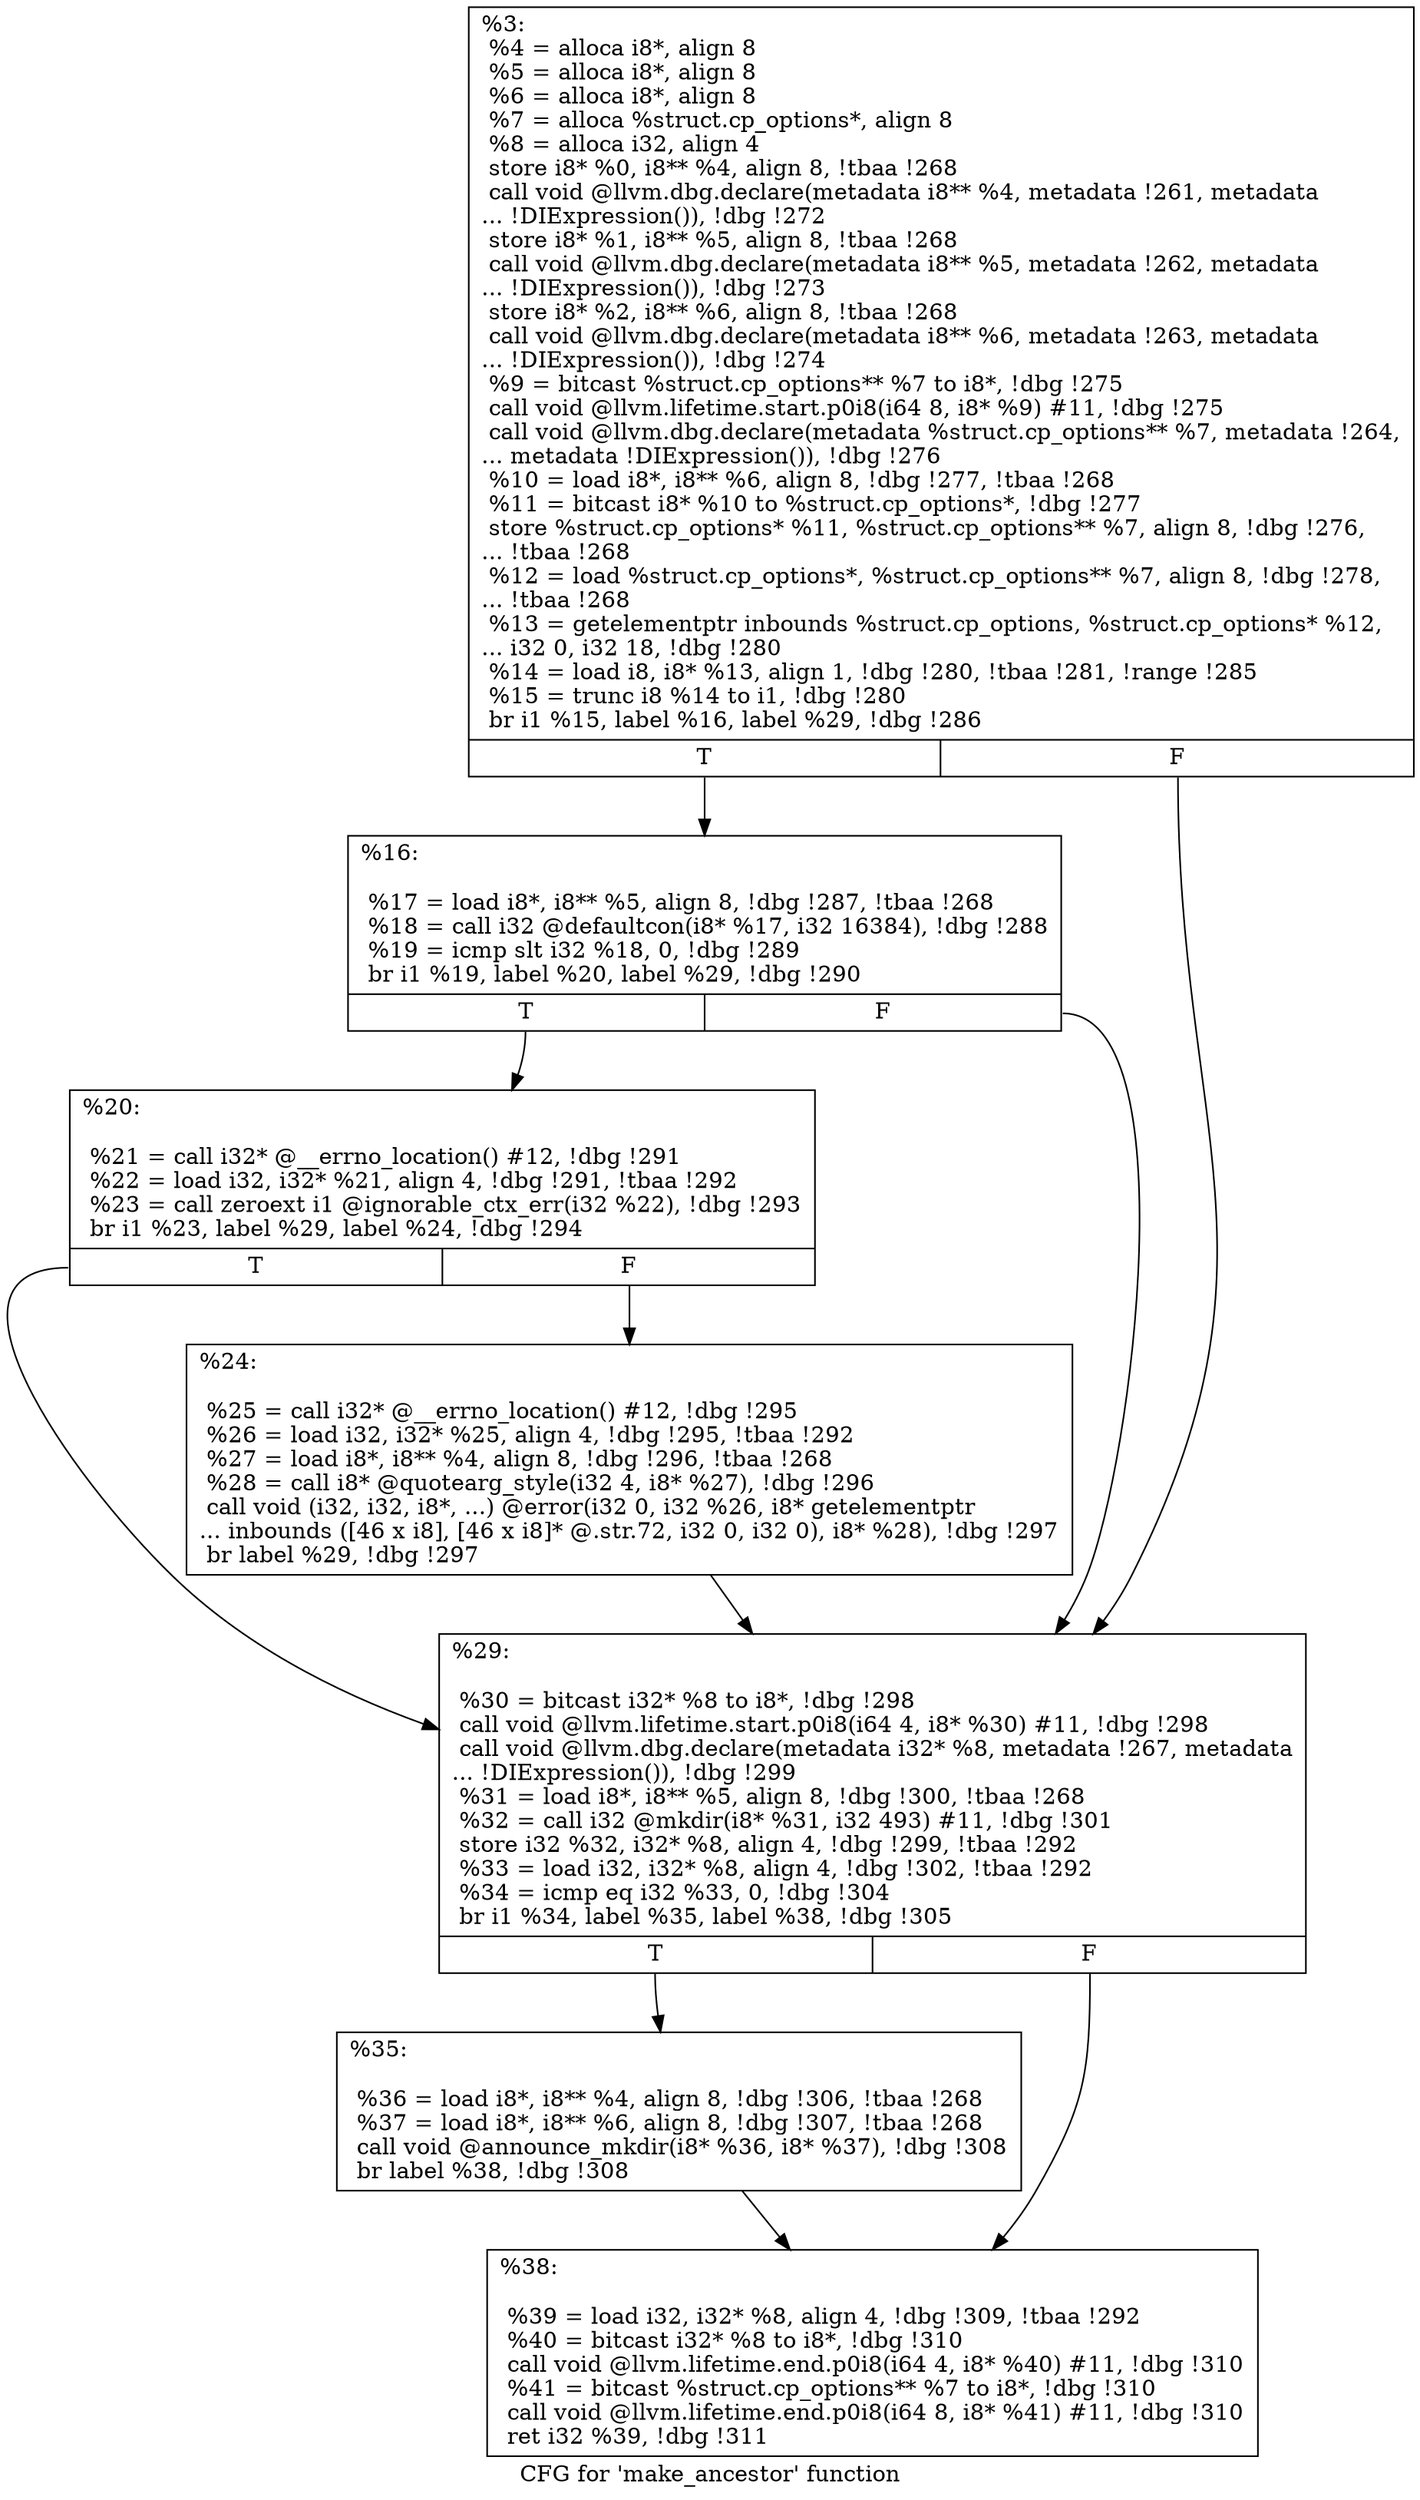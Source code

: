 digraph "CFG for 'make_ancestor' function" {
	label="CFG for 'make_ancestor' function";

	Node0x8d4ee0 [shape=record,label="{%3:\l  %4 = alloca i8*, align 8\l  %5 = alloca i8*, align 8\l  %6 = alloca i8*, align 8\l  %7 = alloca %struct.cp_options*, align 8\l  %8 = alloca i32, align 4\l  store i8* %0, i8** %4, align 8, !tbaa !268\l  call void @llvm.dbg.declare(metadata i8** %4, metadata !261, metadata\l... !DIExpression()), !dbg !272\l  store i8* %1, i8** %5, align 8, !tbaa !268\l  call void @llvm.dbg.declare(metadata i8** %5, metadata !262, metadata\l... !DIExpression()), !dbg !273\l  store i8* %2, i8** %6, align 8, !tbaa !268\l  call void @llvm.dbg.declare(metadata i8** %6, metadata !263, metadata\l... !DIExpression()), !dbg !274\l  %9 = bitcast %struct.cp_options** %7 to i8*, !dbg !275\l  call void @llvm.lifetime.start.p0i8(i64 8, i8* %9) #11, !dbg !275\l  call void @llvm.dbg.declare(metadata %struct.cp_options** %7, metadata !264,\l... metadata !DIExpression()), !dbg !276\l  %10 = load i8*, i8** %6, align 8, !dbg !277, !tbaa !268\l  %11 = bitcast i8* %10 to %struct.cp_options*, !dbg !277\l  store %struct.cp_options* %11, %struct.cp_options** %7, align 8, !dbg !276,\l... !tbaa !268\l  %12 = load %struct.cp_options*, %struct.cp_options** %7, align 8, !dbg !278,\l... !tbaa !268\l  %13 = getelementptr inbounds %struct.cp_options, %struct.cp_options* %12,\l... i32 0, i32 18, !dbg !280\l  %14 = load i8, i8* %13, align 1, !dbg !280, !tbaa !281, !range !285\l  %15 = trunc i8 %14 to i1, !dbg !280\l  br i1 %15, label %16, label %29, !dbg !286\l|{<s0>T|<s1>F}}"];
	Node0x8d4ee0:s0 -> Node0x8d4ff0;
	Node0x8d4ee0:s1 -> Node0x8d50e0;
	Node0x8d4ff0 [shape=record,label="{%16:\l\l  %17 = load i8*, i8** %5, align 8, !dbg !287, !tbaa !268\l  %18 = call i32 @defaultcon(i8* %17, i32 16384), !dbg !288\l  %19 = icmp slt i32 %18, 0, !dbg !289\l  br i1 %19, label %20, label %29, !dbg !290\l|{<s0>T|<s1>F}}"];
	Node0x8d4ff0:s0 -> Node0x8d5040;
	Node0x8d4ff0:s1 -> Node0x8d50e0;
	Node0x8d5040 [shape=record,label="{%20:\l\l  %21 = call i32* @__errno_location() #12, !dbg !291\l  %22 = load i32, i32* %21, align 4, !dbg !291, !tbaa !292\l  %23 = call zeroext i1 @ignorable_ctx_err(i32 %22), !dbg !293\l  br i1 %23, label %29, label %24, !dbg !294\l|{<s0>T|<s1>F}}"];
	Node0x8d5040:s0 -> Node0x8d50e0;
	Node0x8d5040:s1 -> Node0x8d5090;
	Node0x8d5090 [shape=record,label="{%24:\l\l  %25 = call i32* @__errno_location() #12, !dbg !295\l  %26 = load i32, i32* %25, align 4, !dbg !295, !tbaa !292\l  %27 = load i8*, i8** %4, align 8, !dbg !296, !tbaa !268\l  %28 = call i8* @quotearg_style(i32 4, i8* %27), !dbg !296\l  call void (i32, i32, i8*, ...) @error(i32 0, i32 %26, i8* getelementptr\l... inbounds ([46 x i8], [46 x i8]* @.str.72, i32 0, i32 0), i8* %28), !dbg !297\l  br label %29, !dbg !297\l}"];
	Node0x8d5090 -> Node0x8d50e0;
	Node0x8d50e0 [shape=record,label="{%29:\l\l  %30 = bitcast i32* %8 to i8*, !dbg !298\l  call void @llvm.lifetime.start.p0i8(i64 4, i8* %30) #11, !dbg !298\l  call void @llvm.dbg.declare(metadata i32* %8, metadata !267, metadata\l... !DIExpression()), !dbg !299\l  %31 = load i8*, i8** %5, align 8, !dbg !300, !tbaa !268\l  %32 = call i32 @mkdir(i8* %31, i32 493) #11, !dbg !301\l  store i32 %32, i32* %8, align 4, !dbg !299, !tbaa !292\l  %33 = load i32, i32* %8, align 4, !dbg !302, !tbaa !292\l  %34 = icmp eq i32 %33, 0, !dbg !304\l  br i1 %34, label %35, label %38, !dbg !305\l|{<s0>T|<s1>F}}"];
	Node0x8d50e0:s0 -> Node0x8d5130;
	Node0x8d50e0:s1 -> Node0x8d5180;
	Node0x8d5130 [shape=record,label="{%35:\l\l  %36 = load i8*, i8** %4, align 8, !dbg !306, !tbaa !268\l  %37 = load i8*, i8** %6, align 8, !dbg !307, !tbaa !268\l  call void @announce_mkdir(i8* %36, i8* %37), !dbg !308\l  br label %38, !dbg !308\l}"];
	Node0x8d5130 -> Node0x8d5180;
	Node0x8d5180 [shape=record,label="{%38:\l\l  %39 = load i32, i32* %8, align 4, !dbg !309, !tbaa !292\l  %40 = bitcast i32* %8 to i8*, !dbg !310\l  call void @llvm.lifetime.end.p0i8(i64 4, i8* %40) #11, !dbg !310\l  %41 = bitcast %struct.cp_options** %7 to i8*, !dbg !310\l  call void @llvm.lifetime.end.p0i8(i64 8, i8* %41) #11, !dbg !310\l  ret i32 %39, !dbg !311\l}"];
}
